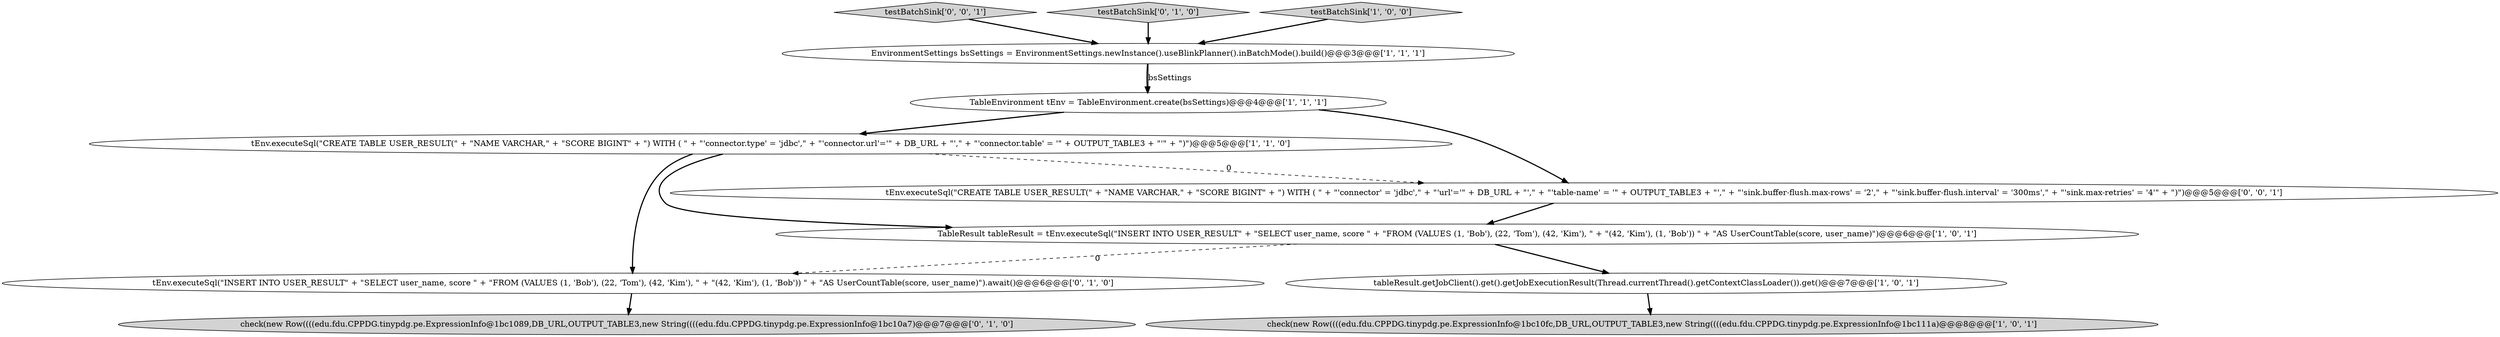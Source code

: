 digraph {
0 [style = filled, label = "TableEnvironment tEnv = TableEnvironment.create(bsSettings)@@@4@@@['1', '1', '1']", fillcolor = white, shape = ellipse image = "AAA0AAABBB1BBB"];
10 [style = filled, label = "tEnv.executeSql(\"CREATE TABLE USER_RESULT(\" + \"NAME VARCHAR,\" + \"SCORE BIGINT\" + \") WITH ( \" + \"'connector' = 'jdbc',\" + \"'url'='\" + DB_URL + \"',\" + \"'table-name' = '\" + OUTPUT_TABLE3 + \"',\" + \"'sink.buffer-flush.max-rows' = '2',\" + \"'sink.buffer-flush.interval' = '300ms',\" + \"'sink.max-retries' = '4'\" + \")\")@@@5@@@['0', '0', '1']", fillcolor = white, shape = ellipse image = "AAA0AAABBB3BBB"];
1 [style = filled, label = "tableResult.getJobClient().get().getJobExecutionResult(Thread.currentThread().getContextClassLoader()).get()@@@7@@@['1', '0', '1']", fillcolor = white, shape = ellipse image = "AAA0AAABBB1BBB"];
7 [style = filled, label = "tEnv.executeSql(\"INSERT INTO USER_RESULT\" + \"SELECT user_name, score \" + \"FROM (VALUES (1, 'Bob'), (22, 'Tom'), (42, 'Kim'), \" + \"(42, 'Kim'), (1, 'Bob')) \" + \"AS UserCountTable(score, user_name)\").await()@@@6@@@['0', '1', '0']", fillcolor = white, shape = ellipse image = "AAA1AAABBB2BBB"];
2 [style = filled, label = "check(new Row((((edu.fdu.CPPDG.tinypdg.pe.ExpressionInfo@1bc10fc,DB_URL,OUTPUT_TABLE3,new String((((edu.fdu.CPPDG.tinypdg.pe.ExpressionInfo@1bc111a)@@@8@@@['1', '0', '1']", fillcolor = lightgray, shape = ellipse image = "AAA0AAABBB1BBB"];
4 [style = filled, label = "TableResult tableResult = tEnv.executeSql(\"INSERT INTO USER_RESULT\" + \"SELECT user_name, score \" + \"FROM (VALUES (1, 'Bob'), (22, 'Tom'), (42, 'Kim'), \" + \"(42, 'Kim'), (1, 'Bob')) \" + \"AS UserCountTable(score, user_name)\")@@@6@@@['1', '0', '1']", fillcolor = white, shape = ellipse image = "AAA0AAABBB1BBB"];
3 [style = filled, label = "EnvironmentSettings bsSettings = EnvironmentSettings.newInstance().useBlinkPlanner().inBatchMode().build()@@@3@@@['1', '1', '1']", fillcolor = white, shape = ellipse image = "AAA0AAABBB1BBB"];
11 [style = filled, label = "testBatchSink['0', '0', '1']", fillcolor = lightgray, shape = diamond image = "AAA0AAABBB3BBB"];
9 [style = filled, label = "testBatchSink['0', '1', '0']", fillcolor = lightgray, shape = diamond image = "AAA0AAABBB2BBB"];
5 [style = filled, label = "testBatchSink['1', '0', '0']", fillcolor = lightgray, shape = diamond image = "AAA0AAABBB1BBB"];
8 [style = filled, label = "check(new Row((((edu.fdu.CPPDG.tinypdg.pe.ExpressionInfo@1bc1089,DB_URL,OUTPUT_TABLE3,new String((((edu.fdu.CPPDG.tinypdg.pe.ExpressionInfo@1bc10a7)@@@7@@@['0', '1', '0']", fillcolor = lightgray, shape = ellipse image = "AAA0AAABBB2BBB"];
6 [style = filled, label = "tEnv.executeSql(\"CREATE TABLE USER_RESULT(\" + \"NAME VARCHAR,\" + \"SCORE BIGINT\" + \") WITH ( \" + \"'connector.type' = 'jdbc',\" + \"'connector.url'='\" + DB_URL + \"',\" + \"'connector.table' = '\" + OUTPUT_TABLE3 + \"'\" + \")\")@@@5@@@['1', '1', '0']", fillcolor = white, shape = ellipse image = "AAA0AAABBB1BBB"];
0->6 [style = bold, label=""];
0->10 [style = bold, label=""];
9->3 [style = bold, label=""];
11->3 [style = bold, label=""];
5->3 [style = bold, label=""];
6->7 [style = bold, label=""];
7->8 [style = bold, label=""];
6->10 [style = dashed, label="0"];
4->7 [style = dashed, label="0"];
10->4 [style = bold, label=""];
6->4 [style = bold, label=""];
3->0 [style = bold, label=""];
1->2 [style = bold, label=""];
3->0 [style = solid, label="bsSettings"];
4->1 [style = bold, label=""];
}
